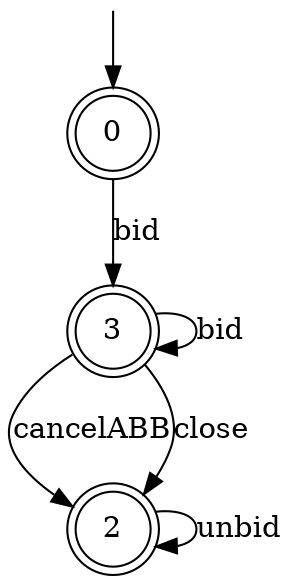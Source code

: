 digraph g {

	s0 [shape="doublecircle" label="0"];
	s2 [shape="doublecircle" label="2"];
	s3 [shape="doublecircle" label="3"];
	s0 -> s3 [label="bid"];
	s2 -> s2 [label="unbid"];
	s3 -> s2 [label="cancelABB"];
	s3 -> s3 [label="bid"];
	s3 -> s2 [label="close"];

__start0 [label="" shape="none" width="0" height="0"];
__start0 -> s0;

}
